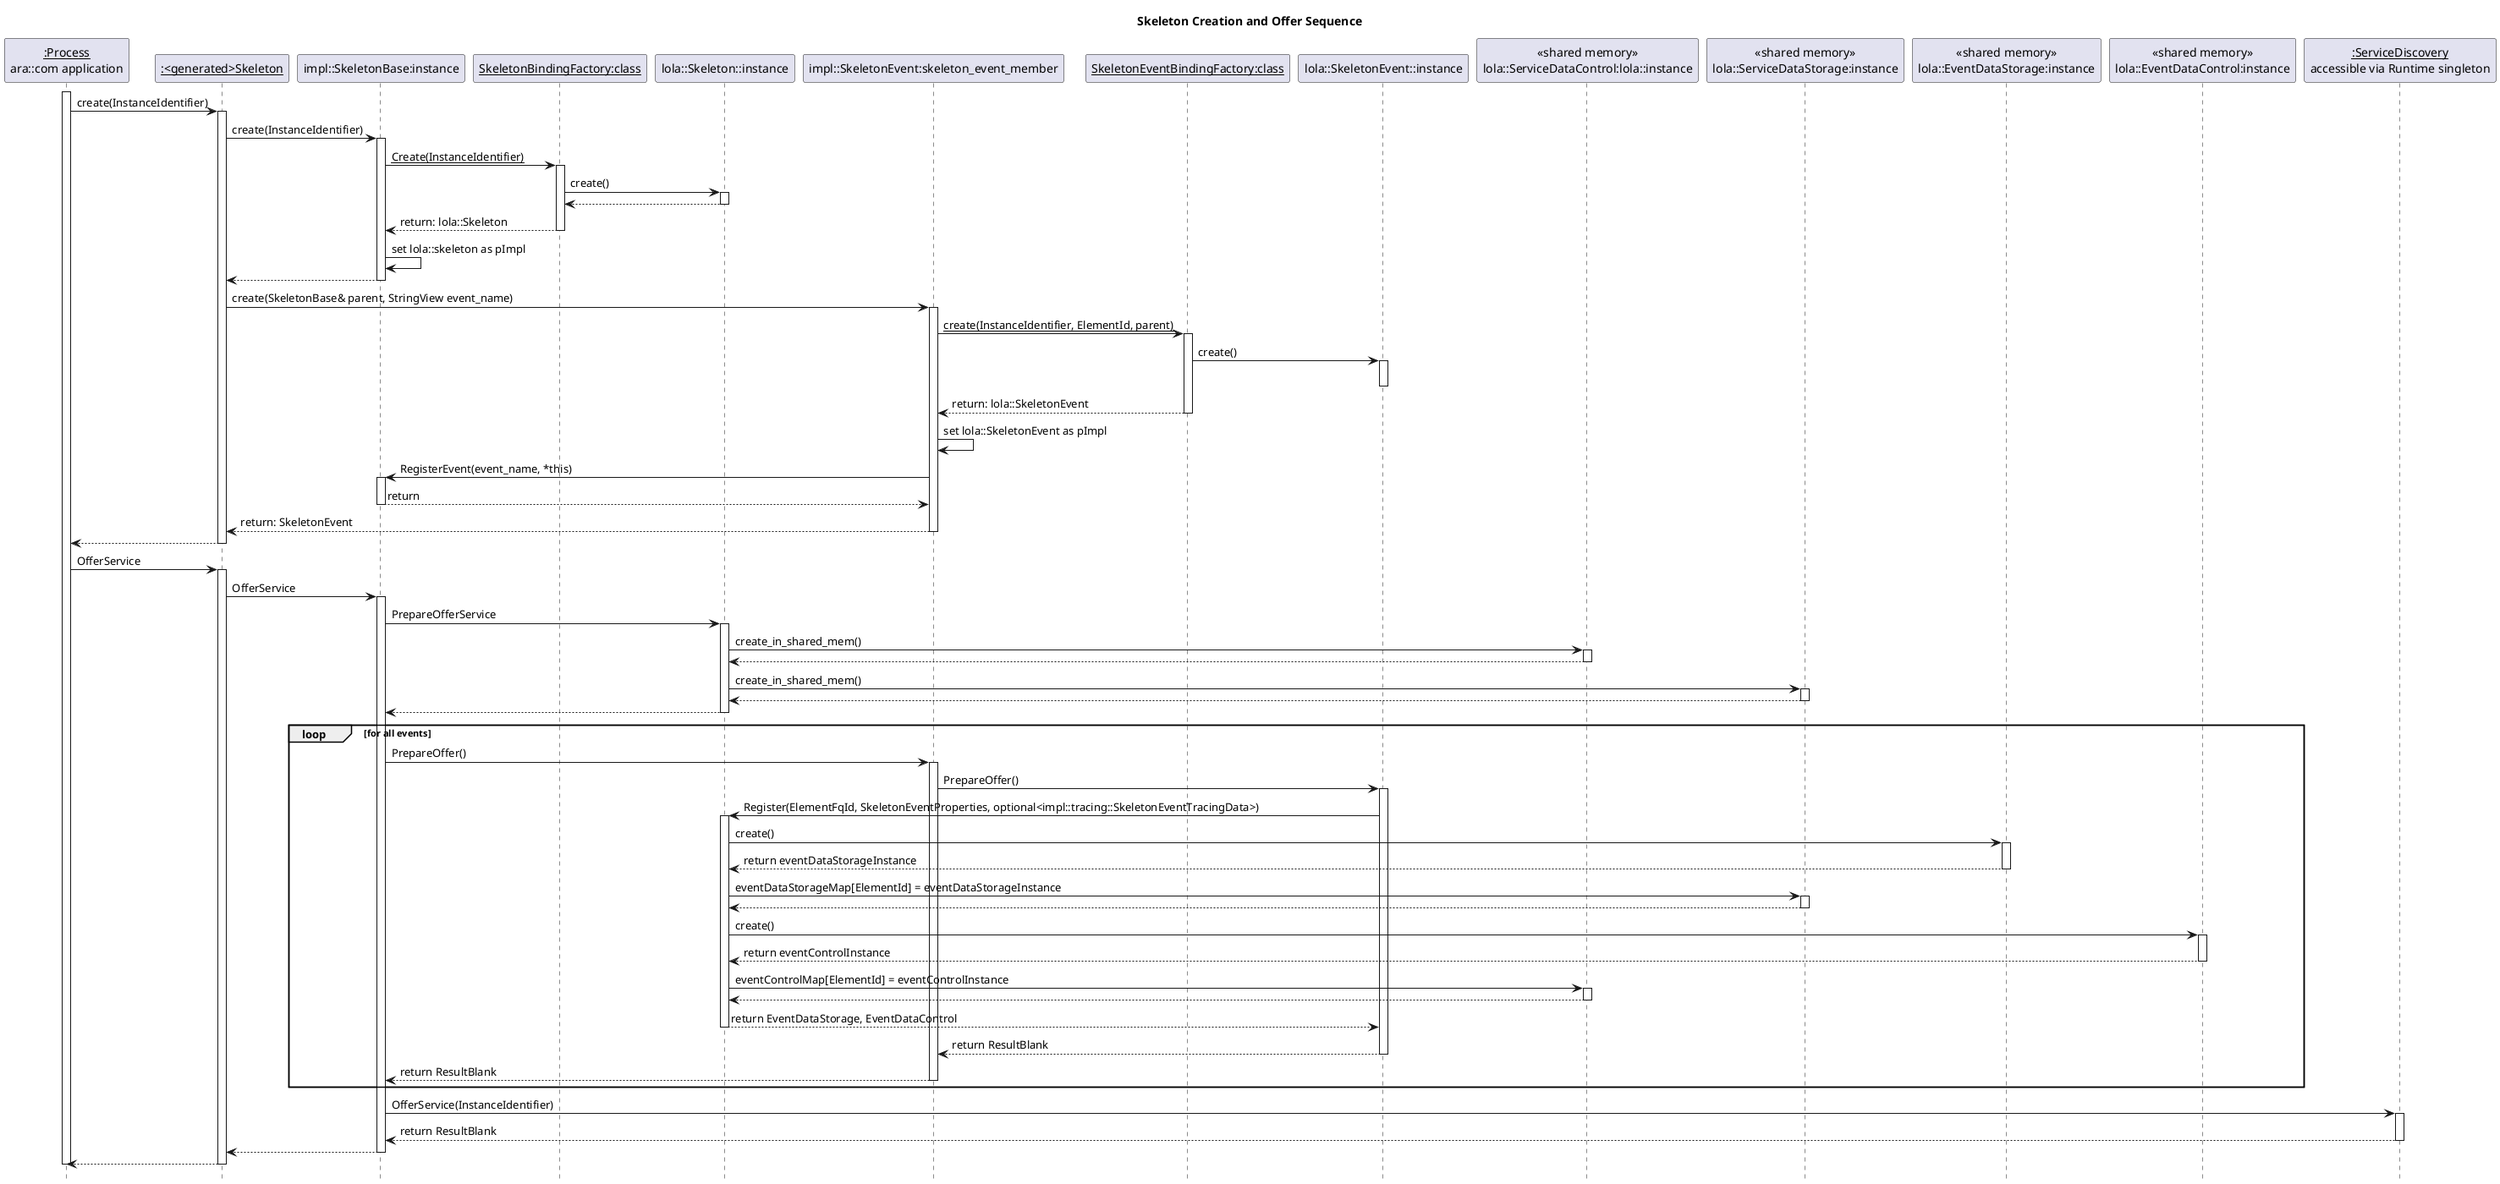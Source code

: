 @startuml skeleton_create_offer_seq
title "Skeleton Creation and Offer Sequence"
hide footbox

participant "<u>:Process</u>\nara::com application" as Process
participant "<u>:<generated>Skeleton</u>" as GenSkeleton
participant "impl::SkeletonBase:instance" as SkeletonBase
participant "<u>SkeletonBindingFactory:class</u>" as SkeletonBindingFactory
participant "lola::Skeleton::instance" as LolaSkeleton
participant "impl::SkeletonEvent:skeleton_event_member" as SkeletonEvent
participant "<u>SkeletonEventBindingFactory:class</u>" as SkeletonEventBindingFactory
participant "lola::SkeletonEvent::instance" as LolaSkeletonEvent
participant "<<shared memory>>\nlola::ServiceDataControl:lola::instance" as ServiceDataControl
participant "<<shared memory>>\nlola::ServiceDataStorage:instance" as ServiceDataStorage
participant "<<shared memory>>\nlola::EventDataStorage:instance" as EventDataStorage
participant "<<shared memory>>\nlola::EventDataControl:instance" as EventDataControl
participant "<u>:ServiceDiscovery</u>\naccessible via Runtime singleton" as ServiceDiscovery

activate Process

Process -> GenSkeleton: create(InstanceIdentifier)
activate GenSkeleton

GenSkeleton -> SkeletonBase: create(InstanceIdentifier)
activate SkeletonBase

SkeletonBase -> SkeletonBindingFactory: <u>Create(InstanceIdentifier)</u>
activate SkeletonBindingFactory

SkeletonBindingFactory -> LolaSkeleton: create()
activate LolaSkeleton

SkeletonBindingFactory <-- LolaSkeleton
deactivate LolaSkeleton

SkeletonBindingFactory --> SkeletonBase: return: lola::Skeleton
deactivate SkeletonBindingFactory

SkeletonBase -> SkeletonBase: set lola::skeleton as pImpl

SkeletonBase --> GenSkeleton
deactivate SkeletonBase

GenSkeleton -> SkeletonEvent: create(SkeletonBase& parent, StringView event_name)
activate SkeletonEvent

SkeletonEvent -> SkeletonEventBindingFactory: <u>create(InstanceIdentifier, ElementId, parent)</u>
activate SkeletonEventBindingFactory

SkeletonEventBindingFactory -> LolaSkeletonEvent: create()
activate LolaSkeletonEvent
deactivate LolaSkeletonEvent

SkeletonEventBindingFactory --> SkeletonEvent: return: lola::SkeletonEvent
deactivate SkeletonEventBindingFactory

SkeletonEvent -> SkeletonEvent: set lola::SkeletonEvent as pImpl

SkeletonEvent -> SkeletonBase: RegisterEvent(event_name, *this)
activate SkeletonBase
SkeletonBase --> SkeletonEvent: return
deactivate SkeletonBase

SkeletonEvent --> GenSkeleton: return: SkeletonEvent
deactivate SkeletonEvent

GenSkeleton --> Process
deactivate GenSkeleton

Process -> GenSkeleton: OfferService
activate GenSkeleton

GenSkeleton -> SkeletonBase: OfferService
activate SkeletonBase

SkeletonBase -> LolaSkeleton: PrepareOfferService
activate LolaSkeleton

LolaSkeleton -> ServiceDataControl: create_in_shared_mem()
activate ServiceDataControl

ServiceDataControl --> LolaSkeleton
deactivate ServiceDataControl

LolaSkeleton -> ServiceDataStorage: create_in_shared_mem()
activate ServiceDataStorage

ServiceDataStorage --> LolaSkeleton
deactivate ServiceDataStorage

LolaSkeleton --> SkeletonBase
deactivate LolaSkeleton

loop for all events

SkeletonBase -> SkeletonEvent: PrepareOffer()
activate SkeletonEvent

SkeletonEvent -> LolaSkeletonEvent: PrepareOffer()
activate LolaSkeletonEvent

LolaSkeleton <- LolaSkeletonEvent: Register(ElementFqId, SkeletonEventProperties, optional<impl::tracing::SkeletonEventTracingData>)

activate LolaSkeleton

LolaSkeleton -> EventDataStorage: create()
activate EventDataStorage

EventDataStorage --> LolaSkeleton: return eventDataStorageInstance
deactivate EventDataStorage

LolaSkeleton -> ServiceDataStorage: eventDataStorageMap[ElementId] = eventDataStorageInstance
activate ServiceDataStorage

LolaSkeleton <-- ServiceDataStorage:
deactivate ServiceDataStorage

LolaSkeleton -> EventDataControl: create()
activate EventDataControl

EventDataControl --> LolaSkeleton: return eventControlInstance
deactivate EventDataControl

LolaSkeleton -> ServiceDataControl: eventControlMap[ElementId] = eventControlInstance
activate ServiceDataControl

LolaSkeleton <-- ServiceDataControl
deactivate ServiceDataControl

LolaSkeleton --> LolaSkeletonEvent: return EventDataStorage, EventDataControl
deactivate LolaSkeleton

LolaSkeletonEvent --> SkeletonEvent: return ResultBlank
deactivate LolaSkeletonEvent

SkeletonEvent --> SkeletonBase: return ResultBlank
deactivate SkeletonEvent

end loop

deactivate LolaSkeletonEvent
deactivate SkeletonEvent

SkeletonBase -> ServiceDiscovery: OfferService(InstanceIdentifier)
activate ServiceDiscovery
ServiceDiscovery --> SkeletonBase: return ResultBlank
deactivate ServiceDiscovery

SkeletonBase --> GenSkeleton
deactivate SkeletonBase

GenSkeleton --> Process
deactivate GenSkeleton

deactivate Process

@enduml